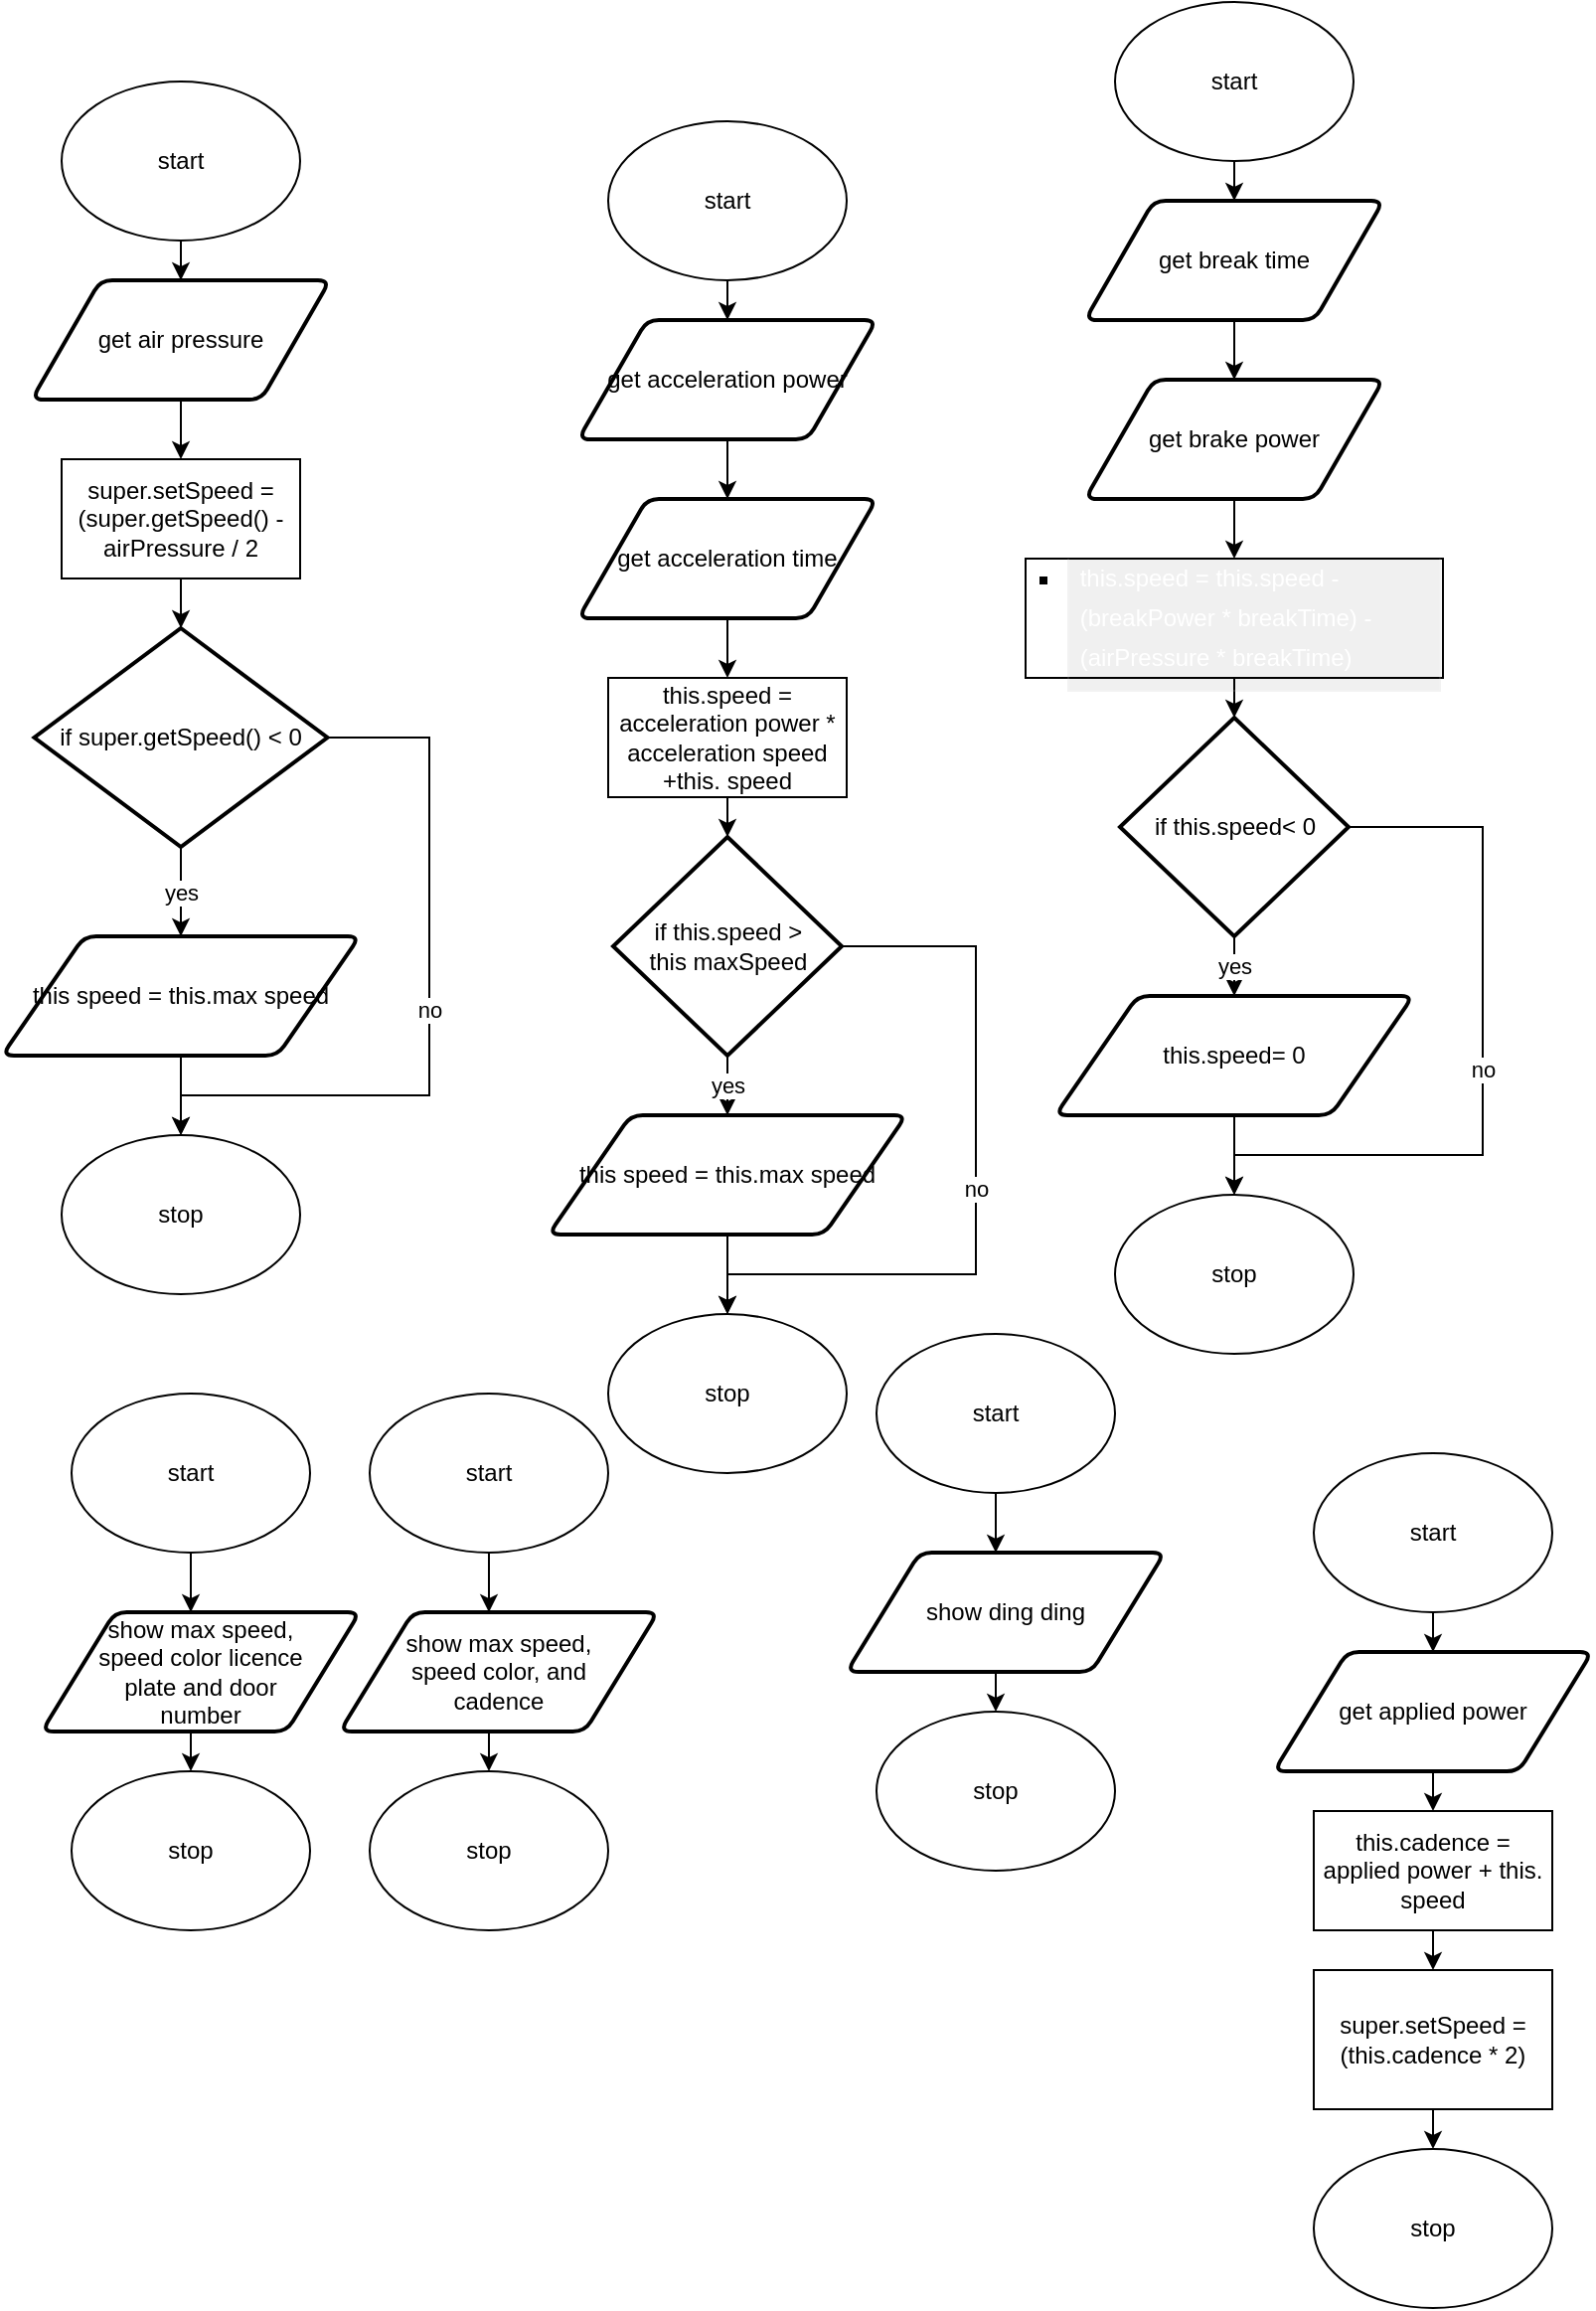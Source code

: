 <mxfile>
    <diagram id="lrFbZz4KpzctprWrjydp" name="Page-1">
        <mxGraphModel dx="690" dy="526" grid="1" gridSize="10" guides="1" tooltips="1" connect="1" arrows="1" fold="1" page="1" pageScale="1" pageWidth="827" pageHeight="1169" math="0" shadow="0">
            <root>
                <mxCell id="0"/>
                <mxCell id="1" parent="0"/>
                <mxCell id="9" style="edgeStyle=none;html=1;exitX=0.5;exitY=1;exitDx=0;exitDy=0;entryX=0.5;entryY=0;entryDx=0;entryDy=0;" parent="1" source="2" target="8" edge="1">
                    <mxGeometry relative="1" as="geometry"/>
                </mxCell>
                <mxCell id="2" value="start" style="ellipse;whiteSpace=wrap;html=1;" parent="1" vertex="1">
                    <mxGeometry x="315" y="60" width="120" height="80" as="geometry"/>
                </mxCell>
                <mxCell id="7" value="stop" style="ellipse;whiteSpace=wrap;html=1;" parent="1" vertex="1">
                    <mxGeometry x="315" y="660" width="120" height="80" as="geometry"/>
                </mxCell>
                <mxCell id="75" style="edgeStyle=orthogonalEdgeStyle;shape=connector;rounded=0;html=1;exitX=0.5;exitY=1;exitDx=0;exitDy=0;labelBackgroundColor=default;fontFamily=Helvetica;fontSize=11;fontColor=default;endArrow=classic;strokeColor=default;" parent="1" source="8" target="74" edge="1">
                    <mxGeometry relative="1" as="geometry"/>
                </mxCell>
                <mxCell id="8" value="get acceleration power" style="shape=parallelogram;html=1;strokeWidth=2;perimeter=parallelogramPerimeter;whiteSpace=wrap;rounded=1;arcSize=12;size=0.23;" parent="1" vertex="1">
                    <mxGeometry x="300" y="160" width="150" height="60" as="geometry"/>
                </mxCell>
                <mxCell id="78" style="edgeStyle=orthogonalEdgeStyle;shape=connector;rounded=0;html=1;exitX=0.5;exitY=1;exitDx=0;exitDy=0;labelBackgroundColor=default;fontFamily=Helvetica;fontSize=11;fontColor=default;endArrow=classic;strokeColor=default;" parent="1" source="11" target="28" edge="1">
                    <mxGeometry relative="1" as="geometry"/>
                </mxCell>
                <mxCell id="11" value="this.speed = acceleration power * acceleration speed +this. speed" style="rounded=0;whiteSpace=wrap;html=1;" parent="1" vertex="1">
                    <mxGeometry x="315" y="340" width="120" height="60" as="geometry"/>
                </mxCell>
                <mxCell id="80" value="yes" style="edgeStyle=orthogonalEdgeStyle;shape=connector;rounded=0;html=1;exitX=0.5;exitY=1;exitDx=0;exitDy=0;exitPerimeter=0;entryX=0.5;entryY=0;entryDx=0;entryDy=0;labelBackgroundColor=default;fontFamily=Helvetica;fontSize=11;fontColor=default;endArrow=classic;strokeColor=default;" parent="1" source="28" target="79" edge="1">
                    <mxGeometry relative="1" as="geometry"/>
                </mxCell>
                <mxCell id="81" value="no" style="edgeStyle=orthogonalEdgeStyle;shape=connector;rounded=0;html=1;exitX=1;exitY=0.5;exitDx=0;exitDy=0;exitPerimeter=0;labelBackgroundColor=default;fontFamily=Helvetica;fontSize=11;fontColor=default;endArrow=classic;strokeColor=default;" parent="1" source="28" target="7" edge="1">
                    <mxGeometry relative="1" as="geometry">
                        <Array as="points">
                            <mxPoint x="500" y="475"/>
                            <mxPoint x="500" y="640"/>
                            <mxPoint x="375" y="640"/>
                        </Array>
                    </mxGeometry>
                </mxCell>
                <mxCell id="28" value="if this.speed &amp;gt;&lt;br&gt;this maxSpeed" style="strokeWidth=2;html=1;shape=mxgraph.flowchart.decision;whiteSpace=wrap;" parent="1" vertex="1">
                    <mxGeometry x="317.5" y="420" width="115" height="110" as="geometry"/>
                </mxCell>
                <mxCell id="77" style="edgeStyle=orthogonalEdgeStyle;shape=connector;rounded=0;html=1;exitX=0.5;exitY=1;exitDx=0;exitDy=0;labelBackgroundColor=default;fontFamily=Helvetica;fontSize=11;fontColor=default;endArrow=classic;strokeColor=default;" parent="1" source="74" target="11" edge="1">
                    <mxGeometry relative="1" as="geometry"/>
                </mxCell>
                <mxCell id="74" value="get acceleration time" style="shape=parallelogram;html=1;strokeWidth=2;perimeter=parallelogramPerimeter;whiteSpace=wrap;rounded=1;arcSize=12;size=0.23;" parent="1" vertex="1">
                    <mxGeometry x="300" y="250" width="150" height="60" as="geometry"/>
                </mxCell>
                <mxCell id="82" style="edgeStyle=orthogonalEdgeStyle;shape=connector;rounded=0;html=1;exitX=0.5;exitY=1;exitDx=0;exitDy=0;entryX=0.5;entryY=0;entryDx=0;entryDy=0;labelBackgroundColor=default;fontFamily=Helvetica;fontSize=11;fontColor=default;endArrow=classic;strokeColor=default;" parent="1" source="79" target="7" edge="1">
                    <mxGeometry relative="1" as="geometry"/>
                </mxCell>
                <mxCell id="79" value="this speed = this.max speed" style="shape=parallelogram;html=1;strokeWidth=2;perimeter=parallelogramPerimeter;whiteSpace=wrap;rounded=1;arcSize=12;size=0.23;" parent="1" vertex="1">
                    <mxGeometry x="285" y="560" width="180" height="60" as="geometry"/>
                </mxCell>
                <mxCell id="83" style="edgeStyle=none;html=1;exitX=0.5;exitY=1;exitDx=0;exitDy=0;entryX=0.5;entryY=0;entryDx=0;entryDy=0;" parent="1" source="84" target="87" edge="1">
                    <mxGeometry relative="1" as="geometry"/>
                </mxCell>
                <mxCell id="84" value="start" style="ellipse;whiteSpace=wrap;html=1;" parent="1" vertex="1">
                    <mxGeometry x="570" width="120" height="80" as="geometry"/>
                </mxCell>
                <mxCell id="85" value="stop" style="ellipse;whiteSpace=wrap;html=1;" parent="1" vertex="1">
                    <mxGeometry x="570" y="600" width="120" height="80" as="geometry"/>
                </mxCell>
                <mxCell id="86" style="edgeStyle=orthogonalEdgeStyle;shape=connector;rounded=0;html=1;exitX=0.5;exitY=1;exitDx=0;exitDy=0;labelBackgroundColor=default;fontFamily=Helvetica;fontSize=11;fontColor=default;endArrow=classic;strokeColor=default;" parent="1" source="87" target="94" edge="1">
                    <mxGeometry relative="1" as="geometry"/>
                </mxCell>
                <mxCell id="87" value="get break time" style="shape=parallelogram;html=1;strokeWidth=2;perimeter=parallelogramPerimeter;whiteSpace=wrap;rounded=1;arcSize=12;size=0.23;" parent="1" vertex="1">
                    <mxGeometry x="555" y="100" width="150" height="60" as="geometry"/>
                </mxCell>
                <mxCell id="88" style="edgeStyle=orthogonalEdgeStyle;shape=connector;rounded=0;html=1;exitX=0.5;exitY=1;exitDx=0;exitDy=0;labelBackgroundColor=default;fontFamily=Helvetica;fontSize=11;fontColor=default;endArrow=classic;strokeColor=default;" parent="1" source="89" target="92" edge="1">
                    <mxGeometry relative="1" as="geometry"/>
                </mxCell>
                <mxCell id="89" value="&lt;ul class=&quot;n8H08c UVNKR&quot; style=&quot;list-style-type: square ; box-sizing: border-box ; padding: 0px ; margin: 6px 0px 0px ; text-align: left&quot;&gt;&lt;li dir=&quot;ltr&quot; class=&quot;TYR86d zfr3Q&quot; style=&quot;box-sizing: border-box ; margin: 6px 0px 0px 15pt ; outline: none ; position: relative ; text-decoration: inherit ; font-style: inherit ; line-height: 0 ; padding-bottom: 0px&quot;&gt;&lt;p dir=&quot;ltr&quot; class=&quot;CDt4Ke zfr3Q&quot; style=&quot;box-sizing: border-box ; margin: 0px ; outline: none ; position: relative ; text-decoration: inherit ; font-style: inherit ; line-height: 1.667 ; padding: 0px 4pt 4pt ; background-color: rgba(0 , 0 , 0 , 0.06) ; border-bottom: 0.75pt solid rgba(255 , 255 , 255 , 0.12) ; border-left: 0.75pt solid rgba(255 , 255 , 255 , 0.12) ; border-right: 0.75pt solid rgba(255 , 255 , 255 , 0.12) ; border-top: none&quot;&gt;&lt;font style=&quot;font-size: 12px&quot; color=&quot;#ffffff&quot;&gt;&lt;span style=&quot;box-sizing: border-box&quot;&gt;this.speed = this.speed - (breakPower * breakTime) - (airPressure * &lt;/span&gt;&lt;span style=&quot;box-sizing: border-box&quot;&gt;breakTime)&lt;/span&gt;&lt;/font&gt;&lt;/p&gt;&lt;/li&gt;&lt;/ul&gt;" style="rounded=0;whiteSpace=wrap;html=1;" parent="1" vertex="1">
                    <mxGeometry x="525" y="280" width="210" height="60" as="geometry"/>
                </mxCell>
                <mxCell id="90" value="yes" style="edgeStyle=orthogonalEdgeStyle;shape=connector;rounded=0;html=1;exitX=0.5;exitY=1;exitDx=0;exitDy=0;exitPerimeter=0;entryX=0.5;entryY=0;entryDx=0;entryDy=0;labelBackgroundColor=default;fontFamily=Helvetica;fontSize=11;fontColor=default;endArrow=classic;strokeColor=default;" parent="1" source="92" target="96" edge="1">
                    <mxGeometry relative="1" as="geometry"/>
                </mxCell>
                <mxCell id="91" value="no" style="edgeStyle=orthogonalEdgeStyle;shape=connector;rounded=0;html=1;exitX=1;exitY=0.5;exitDx=0;exitDy=0;exitPerimeter=0;labelBackgroundColor=default;fontFamily=Helvetica;fontSize=11;fontColor=default;endArrow=classic;strokeColor=default;" parent="1" source="92" target="85" edge="1">
                    <mxGeometry relative="1" as="geometry">
                        <Array as="points">
                            <mxPoint x="755" y="415"/>
                            <mxPoint x="755" y="580"/>
                            <mxPoint x="630" y="580"/>
                        </Array>
                    </mxGeometry>
                </mxCell>
                <mxCell id="92" value="if this.speed&amp;lt; 0" style="strokeWidth=2;html=1;shape=mxgraph.flowchart.decision;whiteSpace=wrap;" parent="1" vertex="1">
                    <mxGeometry x="572.5" y="360" width="115" height="110" as="geometry"/>
                </mxCell>
                <mxCell id="93" style="edgeStyle=orthogonalEdgeStyle;shape=connector;rounded=0;html=1;exitX=0.5;exitY=1;exitDx=0;exitDy=0;labelBackgroundColor=default;fontFamily=Helvetica;fontSize=11;fontColor=default;endArrow=classic;strokeColor=default;" parent="1" source="94" target="89" edge="1">
                    <mxGeometry relative="1" as="geometry"/>
                </mxCell>
                <mxCell id="94" value="get brake power" style="shape=parallelogram;html=1;strokeWidth=2;perimeter=parallelogramPerimeter;whiteSpace=wrap;rounded=1;arcSize=12;size=0.23;" parent="1" vertex="1">
                    <mxGeometry x="555" y="190" width="150" height="60" as="geometry"/>
                </mxCell>
                <mxCell id="95" style="edgeStyle=orthogonalEdgeStyle;shape=connector;rounded=0;html=1;exitX=0.5;exitY=1;exitDx=0;exitDy=0;entryX=0.5;entryY=0;entryDx=0;entryDy=0;labelBackgroundColor=default;fontFamily=Helvetica;fontSize=11;fontColor=default;endArrow=classic;strokeColor=default;" parent="1" source="96" target="85" edge="1">
                    <mxGeometry relative="1" as="geometry"/>
                </mxCell>
                <mxCell id="96" value="this.speed= 0" style="shape=parallelogram;html=1;strokeWidth=2;perimeter=parallelogramPerimeter;whiteSpace=wrap;rounded=1;arcSize=12;size=0.23;" parent="1" vertex="1">
                    <mxGeometry x="540" y="500" width="180" height="60" as="geometry"/>
                </mxCell>
                <mxCell id="97" style="edgeStyle=none;html=1;exitX=0.5;exitY=1;exitDx=0;exitDy=0;entryX=0.5;entryY=0;entryDx=0;entryDy=0;" parent="1" source="98" target="101" edge="1">
                    <mxGeometry relative="1" as="geometry"/>
                </mxCell>
                <mxCell id="98" value="start" style="ellipse;whiteSpace=wrap;html=1;" parent="1" vertex="1">
                    <mxGeometry x="40" y="40" width="120" height="80" as="geometry"/>
                </mxCell>
                <mxCell id="99" value="stop" style="ellipse;whiteSpace=wrap;html=1;" parent="1" vertex="1">
                    <mxGeometry x="40" y="570" width="120" height="80" as="geometry"/>
                </mxCell>
                <mxCell id="100" style="edgeStyle=orthogonalEdgeStyle;shape=connector;rounded=0;html=1;exitX=0.5;exitY=1;exitDx=0;exitDy=0;labelBackgroundColor=default;fontFamily=Helvetica;fontSize=11;fontColor=default;endArrow=classic;strokeColor=default;" parent="1" source="101" edge="1">
                    <mxGeometry relative="1" as="geometry">
                        <mxPoint x="100" y="230" as="targetPoint"/>
                    </mxGeometry>
                </mxCell>
                <mxCell id="101" value="get air pressure" style="shape=parallelogram;html=1;strokeWidth=2;perimeter=parallelogramPerimeter;whiteSpace=wrap;rounded=1;arcSize=12;size=0.23;" parent="1" vertex="1">
                    <mxGeometry x="25" y="140" width="150" height="60" as="geometry"/>
                </mxCell>
                <mxCell id="102" style="edgeStyle=orthogonalEdgeStyle;shape=connector;rounded=0;html=1;exitX=0.5;exitY=1;exitDx=0;exitDy=0;labelBackgroundColor=default;fontFamily=Helvetica;fontSize=11;fontColor=default;endArrow=classic;strokeColor=default;" parent="1" source="103" target="106" edge="1">
                    <mxGeometry relative="1" as="geometry"/>
                </mxCell>
                <mxCell id="103" value="super.setSpeed = (super.getSpeed() - airPressure / 2" style="rounded=0;whiteSpace=wrap;html=1;" parent="1" vertex="1">
                    <mxGeometry x="40" y="230" width="120" height="60" as="geometry"/>
                </mxCell>
                <mxCell id="104" value="yes" style="edgeStyle=orthogonalEdgeStyle;shape=connector;rounded=0;html=1;exitX=0.5;exitY=1;exitDx=0;exitDy=0;exitPerimeter=0;entryX=0.5;entryY=0;entryDx=0;entryDy=0;labelBackgroundColor=default;fontFamily=Helvetica;fontSize=11;fontColor=default;endArrow=classic;strokeColor=default;" parent="1" source="106" target="110" edge="1">
                    <mxGeometry relative="1" as="geometry"/>
                </mxCell>
                <mxCell id="105" value="no" style="edgeStyle=orthogonalEdgeStyle;shape=connector;rounded=0;html=1;exitX=1;exitY=0.5;exitDx=0;exitDy=0;exitPerimeter=0;labelBackgroundColor=default;fontFamily=Helvetica;fontSize=11;fontColor=default;endArrow=classic;strokeColor=default;" parent="1" source="106" target="99" edge="1">
                    <mxGeometry relative="1" as="geometry">
                        <Array as="points">
                            <mxPoint x="225" y="370"/>
                            <mxPoint x="225" y="550"/>
                            <mxPoint x="100" y="550"/>
                        </Array>
                    </mxGeometry>
                </mxCell>
                <mxCell id="106" value="if super.getSpeed() &amp;lt; 0" style="strokeWidth=2;html=1;shape=mxgraph.flowchart.decision;whiteSpace=wrap;" parent="1" vertex="1">
                    <mxGeometry x="26.25" y="315" width="147.5" height="110" as="geometry"/>
                </mxCell>
                <mxCell id="109" style="edgeStyle=orthogonalEdgeStyle;shape=connector;rounded=0;html=1;exitX=0.5;exitY=1;exitDx=0;exitDy=0;entryX=0.5;entryY=0;entryDx=0;entryDy=0;labelBackgroundColor=default;fontFamily=Helvetica;fontSize=11;fontColor=default;endArrow=classic;strokeColor=default;" parent="1" source="110" target="99" edge="1">
                    <mxGeometry relative="1" as="geometry"/>
                </mxCell>
                <mxCell id="110" value="this speed = this.max speed" style="shape=parallelogram;html=1;strokeWidth=2;perimeter=parallelogramPerimeter;whiteSpace=wrap;rounded=1;arcSize=12;size=0.23;" parent="1" vertex="1">
                    <mxGeometry x="10" y="470" width="180" height="60" as="geometry"/>
                </mxCell>
                <mxCell id="112" value="show max speed, &lt;br&gt;speed color licence &lt;br&gt;plate and door &lt;br&gt;number" style="shape=parallelogram;html=1;strokeWidth=2;perimeter=parallelogramPerimeter;whiteSpace=wrap;rounded=1;arcSize=12;size=0.23;" parent="1" vertex="1">
                    <mxGeometry x="30" y="810" width="160" height="60" as="geometry"/>
                </mxCell>
                <mxCell id="113" style="edgeStyle=none;html=1;exitX=0.5;exitY=1;exitDx=0;exitDy=0;entryX=0.5;entryY=0;entryDx=0;entryDy=0;entryPerimeter=0;" parent="1" source="114" edge="1">
                    <mxGeometry relative="1" as="geometry">
                        <mxPoint x="105" y="810" as="targetPoint"/>
                    </mxGeometry>
                </mxCell>
                <mxCell id="114" value="start" style="ellipse;whiteSpace=wrap;html=1;" parent="1" vertex="1">
                    <mxGeometry x="45" y="700" width="120" height="80" as="geometry"/>
                </mxCell>
                <mxCell id="115" value="stop" style="ellipse;whiteSpace=wrap;html=1;" parent="1" vertex="1">
                    <mxGeometry x="45" y="890" width="120" height="80" as="geometry"/>
                </mxCell>
                <mxCell id="116" style="edgeStyle=none;html=1;exitX=0.5;exitY=1;exitDx=0;exitDy=0;" parent="1" edge="1">
                    <mxGeometry relative="1" as="geometry">
                        <mxPoint x="106" y="910" as="sourcePoint"/>
                        <mxPoint x="106" y="910" as="targetPoint"/>
                    </mxGeometry>
                </mxCell>
                <mxCell id="117" style="edgeStyle=none;html=1;exitX=0.5;exitY=1;exitDx=0;exitDy=0;entryX=0.5;entryY=0;entryDx=0;entryDy=0;" parent="1" target="115" edge="1">
                    <mxGeometry relative="1" as="geometry">
                        <mxPoint x="105" y="870" as="sourcePoint"/>
                    </mxGeometry>
                </mxCell>
                <mxCell id="118" value="show max speed, &lt;br&gt;speed color, and &lt;br&gt;cadence" style="shape=parallelogram;html=1;strokeWidth=2;perimeter=parallelogramPerimeter;whiteSpace=wrap;rounded=1;arcSize=12;size=0.23;" parent="1" vertex="1">
                    <mxGeometry x="180" y="810" width="160" height="60" as="geometry"/>
                </mxCell>
                <mxCell id="119" style="edgeStyle=none;html=1;exitX=0.5;exitY=1;exitDx=0;exitDy=0;entryX=0.5;entryY=0;entryDx=0;entryDy=0;entryPerimeter=0;" parent="1" source="120" edge="1">
                    <mxGeometry relative="1" as="geometry">
                        <mxPoint x="255" y="810" as="targetPoint"/>
                    </mxGeometry>
                </mxCell>
                <mxCell id="120" value="start" style="ellipse;whiteSpace=wrap;html=1;" parent="1" vertex="1">
                    <mxGeometry x="195" y="700" width="120" height="80" as="geometry"/>
                </mxCell>
                <mxCell id="121" value="stop" style="ellipse;whiteSpace=wrap;html=1;" parent="1" vertex="1">
                    <mxGeometry x="195" y="890" width="120" height="80" as="geometry"/>
                </mxCell>
                <mxCell id="122" style="edgeStyle=none;html=1;exitX=0.5;exitY=1;exitDx=0;exitDy=0;" parent="1" edge="1">
                    <mxGeometry relative="1" as="geometry">
                        <mxPoint x="256" y="910" as="sourcePoint"/>
                        <mxPoint x="256" y="910" as="targetPoint"/>
                    </mxGeometry>
                </mxCell>
                <mxCell id="123" style="edgeStyle=none;html=1;exitX=0.5;exitY=1;exitDx=0;exitDy=0;entryX=0.5;entryY=0;entryDx=0;entryDy=0;" parent="1" target="121" edge="1">
                    <mxGeometry relative="1" as="geometry">
                        <mxPoint x="255" y="870" as="sourcePoint"/>
                    </mxGeometry>
                </mxCell>
                <mxCell id="124" value="show ding ding" style="shape=parallelogram;html=1;strokeWidth=2;perimeter=parallelogramPerimeter;whiteSpace=wrap;rounded=1;arcSize=12;size=0.23;" parent="1" vertex="1">
                    <mxGeometry x="435" y="780" width="160" height="60" as="geometry"/>
                </mxCell>
                <mxCell id="125" style="edgeStyle=none;html=1;exitX=0.5;exitY=1;exitDx=0;exitDy=0;entryX=0.5;entryY=0;entryDx=0;entryDy=0;entryPerimeter=0;" parent="1" source="126" edge="1">
                    <mxGeometry relative="1" as="geometry">
                        <mxPoint x="510" y="780" as="targetPoint"/>
                    </mxGeometry>
                </mxCell>
                <mxCell id="126" value="start" style="ellipse;whiteSpace=wrap;html=1;" parent="1" vertex="1">
                    <mxGeometry x="450" y="670" width="120" height="80" as="geometry"/>
                </mxCell>
                <mxCell id="127" value="stop" style="ellipse;whiteSpace=wrap;html=1;" parent="1" vertex="1">
                    <mxGeometry x="450" y="860" width="120" height="80" as="geometry"/>
                </mxCell>
                <mxCell id="128" style="edgeStyle=none;html=1;exitX=0.5;exitY=1;exitDx=0;exitDy=0;" parent="1" edge="1">
                    <mxGeometry relative="1" as="geometry">
                        <mxPoint x="511" y="880" as="sourcePoint"/>
                        <mxPoint x="511" y="880" as="targetPoint"/>
                    </mxGeometry>
                </mxCell>
                <mxCell id="129" style="edgeStyle=none;html=1;exitX=0.5;exitY=1;exitDx=0;exitDy=0;entryX=0.5;entryY=0;entryDx=0;entryDy=0;" parent="1" target="127" edge="1">
                    <mxGeometry relative="1" as="geometry">
                        <mxPoint x="510" y="840" as="sourcePoint"/>
                    </mxGeometry>
                </mxCell>
                <mxCell id="142" style="edgeStyle=none;html=1;exitX=0.5;exitY=1;exitDx=0;exitDy=0;entryX=0.5;entryY=0;entryDx=0;entryDy=0;" parent="1" source="130" target="139" edge="1">
                    <mxGeometry relative="1" as="geometry"/>
                </mxCell>
                <mxCell id="130" value="get applied power" style="shape=parallelogram;html=1;strokeWidth=2;perimeter=parallelogramPerimeter;whiteSpace=wrap;rounded=1;arcSize=12;size=0.23;" parent="1" vertex="1">
                    <mxGeometry x="650" y="830" width="160" height="60" as="geometry"/>
                </mxCell>
                <mxCell id="131" style="edgeStyle=none;html=1;exitX=0.5;exitY=1;exitDx=0;exitDy=0;entryX=0.5;entryY=0;entryDx=0;entryDy=0;entryPerimeter=0;" parent="1" source="132" edge="1">
                    <mxGeometry relative="1" as="geometry">
                        <mxPoint x="725" y="770" as="targetPoint"/>
                    </mxGeometry>
                </mxCell>
                <mxCell id="141" style="edgeStyle=none;html=1;exitX=0.5;exitY=1;exitDx=0;exitDy=0;" parent="1" source="132" target="130" edge="1">
                    <mxGeometry relative="1" as="geometry"/>
                </mxCell>
                <mxCell id="132" value="start" style="ellipse;whiteSpace=wrap;html=1;" parent="1" vertex="1">
                    <mxGeometry x="670" y="730" width="120" height="80" as="geometry"/>
                </mxCell>
                <mxCell id="133" value="stop" style="ellipse;whiteSpace=wrap;html=1;" parent="1" vertex="1">
                    <mxGeometry x="670" y="1080" width="120" height="80" as="geometry"/>
                </mxCell>
                <mxCell id="134" style="edgeStyle=none;html=1;exitX=0.5;exitY=1;exitDx=0;exitDy=0;" parent="1" edge="1">
                    <mxGeometry relative="1" as="geometry">
                        <mxPoint x="726" y="870" as="sourcePoint"/>
                        <mxPoint x="726" y="870" as="targetPoint"/>
                    </mxGeometry>
                </mxCell>
                <mxCell id="143" style="edgeStyle=none;html=1;exitX=0.5;exitY=1;exitDx=0;exitDy=0;entryX=0.5;entryY=0;entryDx=0;entryDy=0;" parent="1" source="139" target="140" edge="1">
                    <mxGeometry relative="1" as="geometry"/>
                </mxCell>
                <mxCell id="139" value="this.cadence = applied power + this. speed" style="rounded=0;whiteSpace=wrap;html=1;" parent="1" vertex="1">
                    <mxGeometry x="670" y="910" width="120" height="60" as="geometry"/>
                </mxCell>
                <mxCell id="144" style="edgeStyle=none;html=1;exitX=0.5;exitY=1;exitDx=0;exitDy=0;entryX=0.5;entryY=0;entryDx=0;entryDy=0;" parent="1" source="140" target="133" edge="1">
                    <mxGeometry relative="1" as="geometry"/>
                </mxCell>
                <mxCell id="140" value="super.setSpeed = (this.cadence * 2)" style="rounded=0;whiteSpace=wrap;html=1;" parent="1" vertex="1">
                    <mxGeometry x="670" y="990" width="120" height="70" as="geometry"/>
                </mxCell>
            </root>
        </mxGraphModel>
    </diagram>
</mxfile>